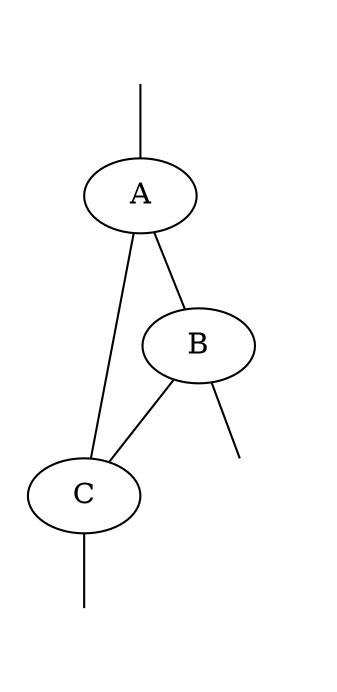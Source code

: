 digraph scalar_box{
    num = "1";
    overall_factor = "1";
    projector = "1";

	A [dod=0 int_id=V_3_SCALAR_011 num="UFO::SCALAR_COUPLING"];
	B [dod=0 int_id=V_3_SCALAR_011 num="UFO::SCALAR_COUPLING"];
	C [dod=0 int_id=V_3_SCALAR_011 num="UFO::SCALAR_COUPLING"];
	exte0	 [style=invis];
	exte0	-> A:1	 [id=0 dir=none sink=0  dod=-2 is_dummy=false lmb_rep="P(1,a___)" name=e0 num="1𝑖" particle="scalar_0"];
	exte1	 [style=invis];
	B:2	-> exte1	 [id=1 dir=none source=0  dod=-2 is_dummy=false lmb_rep="-P(2,a___)" name=e1 num="1𝑖" particle="scalar_0"];
	exte2	 [style=invis];
	C:3	-> exte2	 [id=2 dir=none source=0  dod=-2 is_dummy=false lmb_rep="P(1,a___)-P(2,a___)" name=e2 num="1𝑖" particle="scalar_0"];
	C:8	-> A:9	 [id=5 dir=none source=2 sink=1  dod=-2 is_dummy=false lmb_id=0 lmb_rep="K(0,a___)" name=e5 num="1" particle="scalar_1"];
	A:4	-> B:5	 [id=3 dir=none source=1 sink=1  dod=-2 is_dummy=false lmb_rep="-P(2,a___)+K(0,a___)" name=e3 num="1" particle="scalar_1"];
	B:6	-> C:7	 [id=4 dir=none source=2 sink=1  dod=-2 is_dummy=false lmb_rep="P(1,a___)+K(0,a___)" name=e4 num="1" particle="scalar_1"];
}

